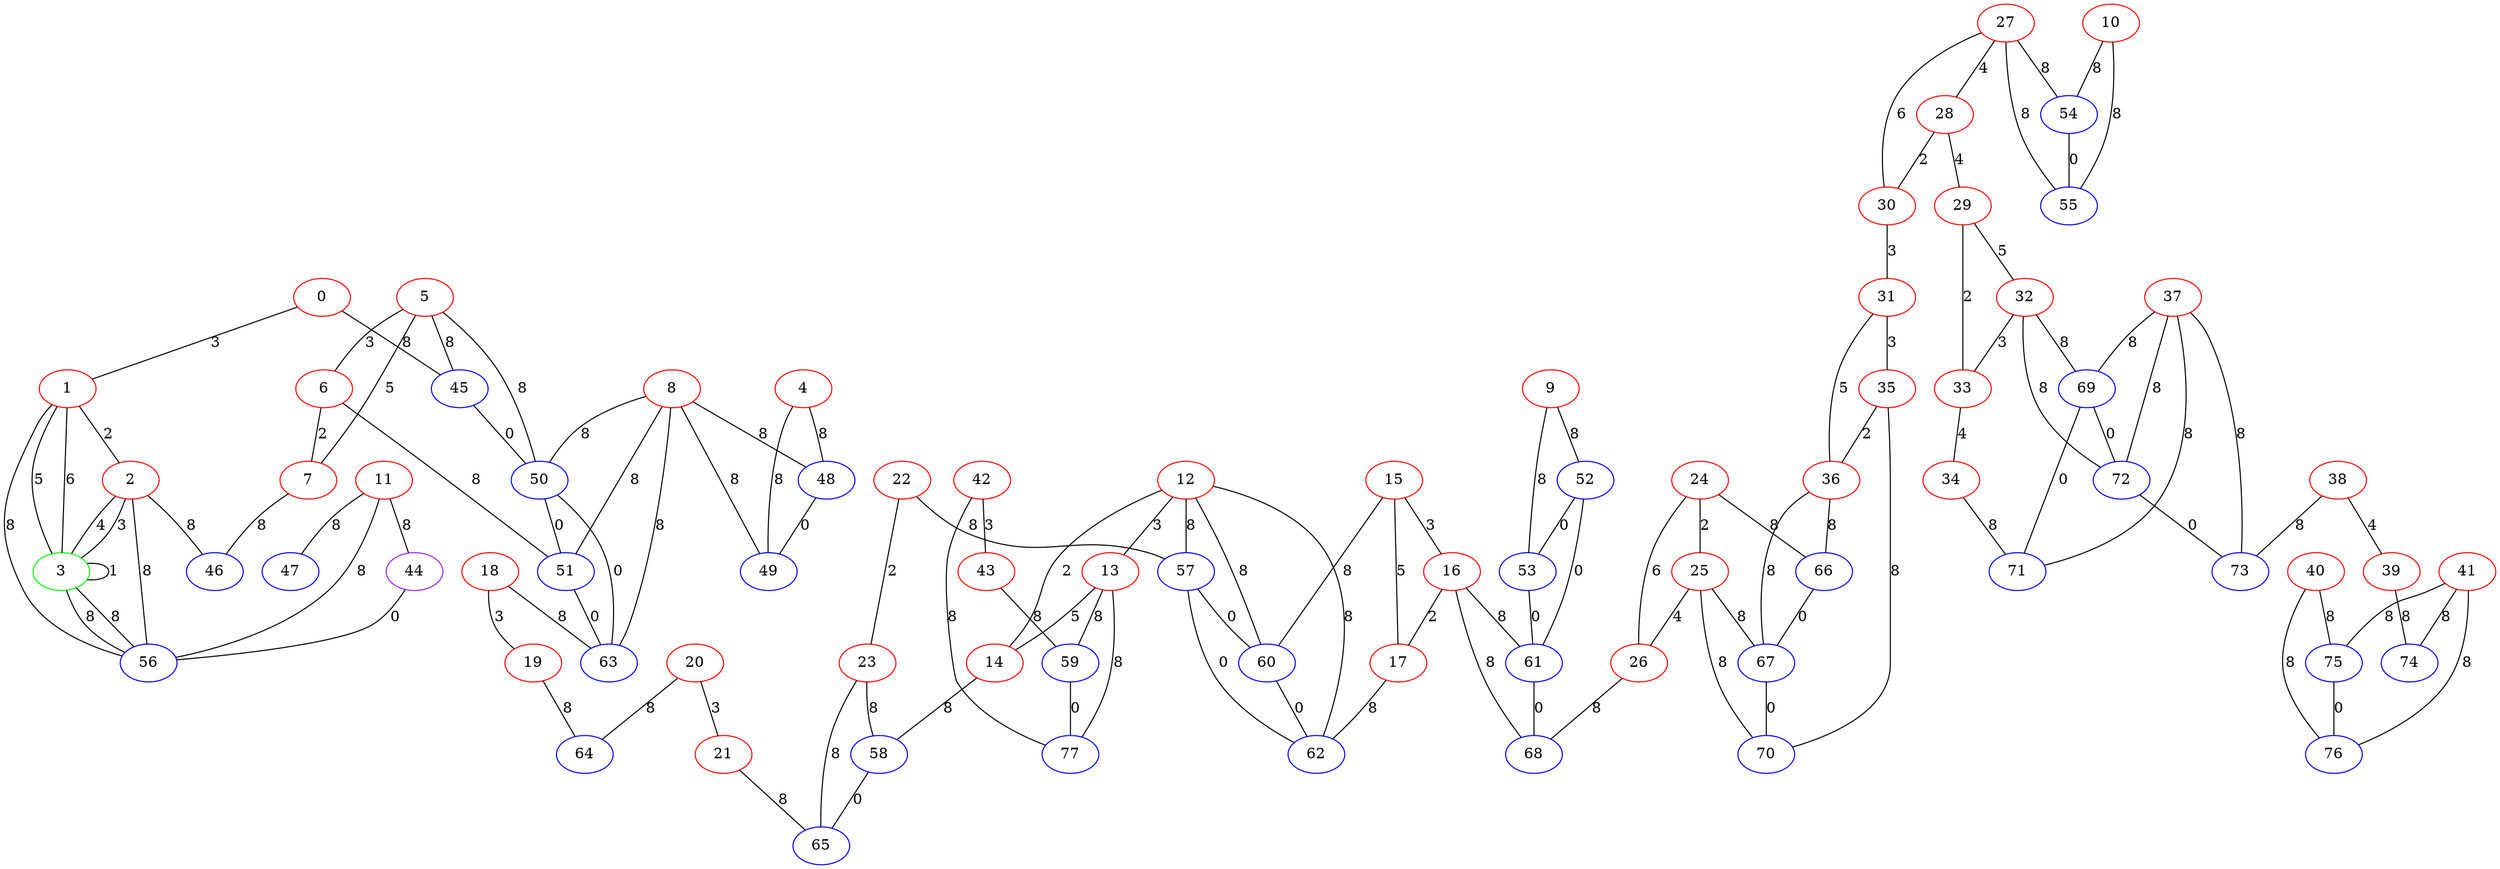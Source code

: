 graph "" {
0 [color=red, weight=1];
1 [color=red, weight=1];
2 [color=red, weight=1];
3 [color=green, weight=2];
4 [color=red, weight=1];
5 [color=red, weight=1];
6 [color=red, weight=1];
7 [color=red, weight=1];
8 [color=red, weight=1];
9 [color=red, weight=1];
10 [color=red, weight=1];
11 [color=red, weight=1];
12 [color=red, weight=1];
13 [color=red, weight=1];
14 [color=red, weight=1];
15 [color=red, weight=1];
16 [color=red, weight=1];
17 [color=red, weight=1];
18 [color=red, weight=1];
19 [color=red, weight=1];
20 [color=red, weight=1];
21 [color=red, weight=1];
22 [color=red, weight=1];
23 [color=red, weight=1];
24 [color=red, weight=1];
25 [color=red, weight=1];
26 [color=red, weight=1];
27 [color=red, weight=1];
28 [color=red, weight=1];
29 [color=red, weight=1];
30 [color=red, weight=1];
31 [color=red, weight=1];
32 [color=red, weight=1];
33 [color=red, weight=1];
34 [color=red, weight=1];
35 [color=red, weight=1];
36 [color=red, weight=1];
37 [color=red, weight=1];
38 [color=red, weight=1];
39 [color=red, weight=1];
40 [color=red, weight=1];
41 [color=red, weight=1];
42 [color=red, weight=1];
43 [color=red, weight=1];
44 [color=purple, weight=4];
45 [color=blue, weight=3];
46 [color=blue, weight=3];
47 [color=blue, weight=3];
48 [color=blue, weight=3];
49 [color=blue, weight=3];
50 [color=blue, weight=3];
51 [color=blue, weight=3];
52 [color=blue, weight=3];
53 [color=blue, weight=3];
54 [color=blue, weight=3];
55 [color=blue, weight=3];
56 [color=blue, weight=3];
57 [color=blue, weight=3];
58 [color=blue, weight=3];
59 [color=blue, weight=3];
60 [color=blue, weight=3];
61 [color=blue, weight=3];
62 [color=blue, weight=3];
63 [color=blue, weight=3];
64 [color=blue, weight=3];
65 [color=blue, weight=3];
66 [color=blue, weight=3];
67 [color=blue, weight=3];
68 [color=blue, weight=3];
69 [color=blue, weight=3];
70 [color=blue, weight=3];
71 [color=blue, weight=3];
72 [color=blue, weight=3];
73 [color=blue, weight=3];
74 [color=blue, weight=3];
75 [color=blue, weight=3];
76 [color=blue, weight=3];
77 [color=blue, weight=3];
0 -- 1  [key=0, label=3];
0 -- 45  [key=0, label=8];
1 -- 56  [key=0, label=8];
1 -- 2  [key=0, label=2];
1 -- 3  [key=0, label=5];
1 -- 3  [key=1, label=6];
2 -- 56  [key=0, label=8];
2 -- 3  [key=0, label=3];
2 -- 3  [key=1, label=4];
2 -- 46  [key=0, label=8];
3 -- 56  [key=0, label=8];
3 -- 56  [key=1, label=8];
3 -- 3  [key=0, label=1];
4 -- 48  [key=0, label=8];
4 -- 49  [key=0, label=8];
5 -- 50  [key=0, label=8];
5 -- 45  [key=0, label=8];
5 -- 6  [key=0, label=3];
5 -- 7  [key=0, label=5];
6 -- 51  [key=0, label=8];
6 -- 7  [key=0, label=2];
7 -- 46  [key=0, label=8];
8 -- 48  [key=0, label=8];
8 -- 49  [key=0, label=8];
8 -- 50  [key=0, label=8];
8 -- 51  [key=0, label=8];
8 -- 63  [key=0, label=8];
9 -- 52  [key=0, label=8];
9 -- 53  [key=0, label=8];
10 -- 54  [key=0, label=8];
10 -- 55  [key=0, label=8];
11 -- 56  [key=0, label=8];
11 -- 44  [key=0, label=8];
11 -- 47  [key=0, label=8];
12 -- 57  [key=0, label=8];
12 -- 62  [key=0, label=8];
12 -- 60  [key=0, label=8];
12 -- 13  [key=0, label=3];
12 -- 14  [key=0, label=2];
13 -- 59  [key=0, label=8];
13 -- 77  [key=0, label=8];
13 -- 14  [key=0, label=5];
14 -- 58  [key=0, label=8];
15 -- 16  [key=0, label=3];
15 -- 17  [key=0, label=5];
15 -- 60  [key=0, label=8];
16 -- 17  [key=0, label=2];
16 -- 68  [key=0, label=8];
16 -- 61  [key=0, label=8];
17 -- 62  [key=0, label=8];
18 -- 19  [key=0, label=3];
18 -- 63  [key=0, label=8];
19 -- 64  [key=0, label=8];
20 -- 64  [key=0, label=8];
20 -- 21  [key=0, label=3];
21 -- 65  [key=0, label=8];
22 -- 57  [key=0, label=8];
22 -- 23  [key=0, label=2];
23 -- 65  [key=0, label=8];
23 -- 58  [key=0, label=8];
24 -- 25  [key=0, label=2];
24 -- 26  [key=0, label=6];
24 -- 66  [key=0, label=8];
25 -- 26  [key=0, label=4];
25 -- 67  [key=0, label=8];
25 -- 70  [key=0, label=8];
26 -- 68  [key=0, label=8];
27 -- 28  [key=0, label=4];
27 -- 54  [key=0, label=8];
27 -- 30  [key=0, label=6];
27 -- 55  [key=0, label=8];
28 -- 29  [key=0, label=4];
28 -- 30  [key=0, label=2];
29 -- 32  [key=0, label=5];
29 -- 33  [key=0, label=2];
30 -- 31  [key=0, label=3];
31 -- 35  [key=0, label=3];
31 -- 36  [key=0, label=5];
32 -- 72  [key=0, label=8];
32 -- 33  [key=0, label=3];
32 -- 69  [key=0, label=8];
33 -- 34  [key=0, label=4];
34 -- 71  [key=0, label=8];
35 -- 36  [key=0, label=2];
35 -- 70  [key=0, label=8];
36 -- 67  [key=0, label=8];
36 -- 66  [key=0, label=8];
37 -- 72  [key=0, label=8];
37 -- 73  [key=0, label=8];
37 -- 69  [key=0, label=8];
37 -- 71  [key=0, label=8];
38 -- 73  [key=0, label=8];
38 -- 39  [key=0, label=4];
39 -- 74  [key=0, label=8];
40 -- 75  [key=0, label=8];
40 -- 76  [key=0, label=8];
41 -- 74  [key=0, label=8];
41 -- 75  [key=0, label=8];
41 -- 76  [key=0, label=8];
42 -- 43  [key=0, label=3];
42 -- 77  [key=0, label=8];
43 -- 59  [key=0, label=8];
44 -- 56  [key=0, label=0];
45 -- 50  [key=0, label=0];
48 -- 49  [key=0, label=0];
50 -- 51  [key=0, label=0];
50 -- 63  [key=0, label=0];
51 -- 63  [key=0, label=0];
52 -- 53  [key=0, label=0];
52 -- 61  [key=0, label=0];
53 -- 61  [key=0, label=0];
54 -- 55  [key=0, label=0];
57 -- 60  [key=0, label=0];
57 -- 62  [key=0, label=0];
58 -- 65  [key=0, label=0];
59 -- 77  [key=0, label=0];
60 -- 62  [key=0, label=0];
61 -- 68  [key=0, label=0];
66 -- 67  [key=0, label=0];
67 -- 70  [key=0, label=0];
69 -- 72  [key=0, label=0];
69 -- 71  [key=0, label=0];
72 -- 73  [key=0, label=0];
75 -- 76  [key=0, label=0];
}
